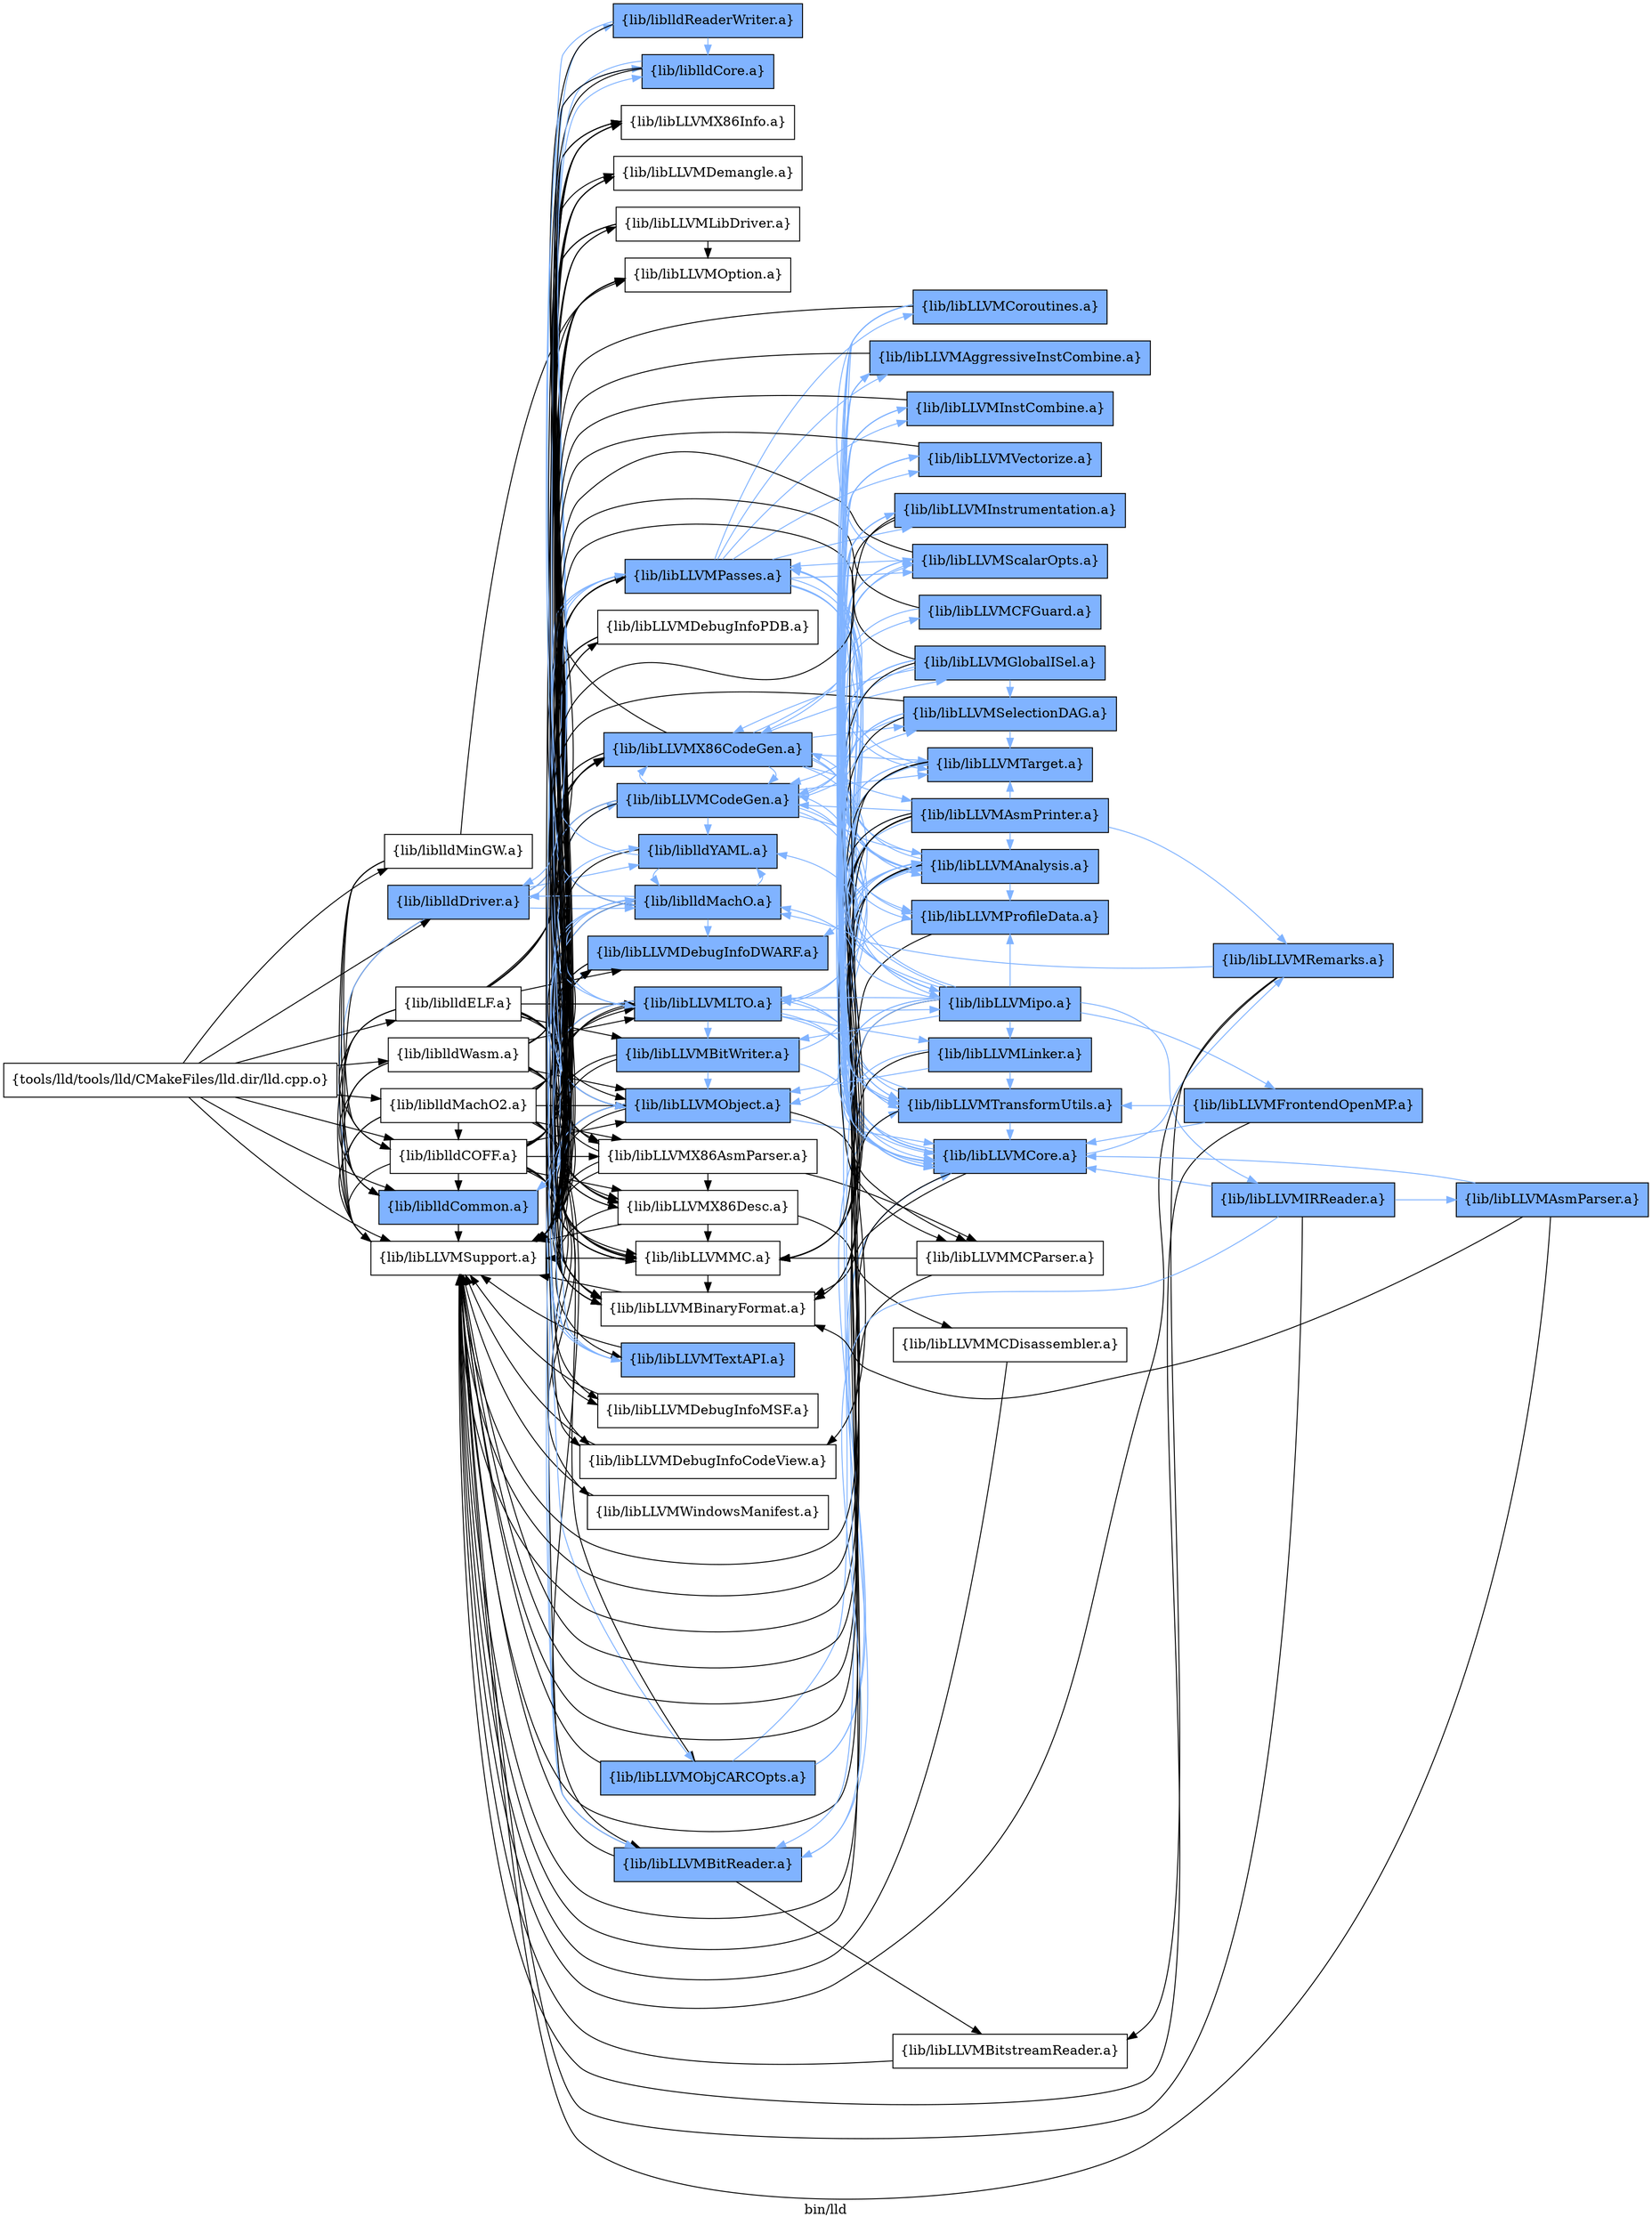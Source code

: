 digraph "bin/lld" {
	label="bin/lld";
	rankdir=LR;
	{ rank=same; Node0x556fdf2f4b48;  }
	{ rank=same; Node0x556fdf2ebfe8; Node0x556fdf2ea7d8; Node0x556fdf2ea1e8; Node0x556fdf2eb138; Node0x556fdf2eabe8; Node0x556fdf2ee518; Node0x556fdf2edde8; Node0x556fdf2eed38;  }
	{ rank=same; Node0x556fdf305a88; Node0x556fdf30f588; Node0x556fdf30dc38; Node0x556fdf2fd838; Node0x556fdf30e6d8; Node0x556fdf2f05e8; Node0x556fdf311d88; Node0x556fdf310ed8; Node0x556fdf30fe98; Node0x556fdf2fd2e8; Node0x556fdf30a308; Node0x556fdf312008; Node0x556fdf2f0f98; Node0x556fdf310b18; Node0x556fdf3105c8; Node0x556fdf30b348; Node0x556fdf2f9418; Node0x556fdf30e2c8; Node0x556fdf2ee7e8; Node0x556fdf2ecfd8; Node0x556fdf2ec9e8; Node0x556fdf2ed938; Node0x556fdf2faae8; Node0x556fdf309908; Node0x556fdf30a858; Node0x556fdf2f9c38;  }
	{ rank=same; Node0x556fdf3089b8; Node0x556fdf311b58; Node0x556fdf308648; Node0x556fdf2f96e8; Node0x556fdf30d8c8; Node0x556fdf30fbc8; Node0x556fdf2fb038; Node0x556fdf30ebd8; Node0x556fdf30d508; Node0x556fdf311838; Node0x556fdf309db8; Node0x556fdf310438; Node0x556fdf2fa728; Node0x556fdf2ed988; Node0x556fdf2fa598; Node0x556fdf2fb538; Node0x556fdf2ed578; Node0x556fdf309098; Node0x556fdf309598; Node0x556fdf3064d8;  }
	{ rank=same; Node0x556fdf311158; Node0x556fdf2ee3d8; Node0x556fdf2ed528;  }

	Node0x556fdf2f4b48 [shape=record,shape=box,group=0,label="{tools/lld/tools/lld/CMakeFiles/lld.dir/lld.cpp.o}"];
	Node0x556fdf2f4b48 -> Node0x556fdf2ebfe8;
	Node0x556fdf2f4b48 -> Node0x556fdf2ea7d8;
	Node0x556fdf2f4b48 -> Node0x556fdf2ea1e8;
	Node0x556fdf2f4b48 -> Node0x556fdf2eb138;
	Node0x556fdf2f4b48 -> Node0x556fdf2eabe8;
	Node0x556fdf2f4b48 -> Node0x556fdf2ee518;
	Node0x556fdf2f4b48 -> Node0x556fdf2edde8;
	Node0x556fdf2f4b48 -> Node0x556fdf2eed38;
	Node0x556fdf2ebfe8 [shape=record,shape=box,group=0,label="{lib/libLLVMSupport.a}"];
	Node0x556fdf2ebfe8 -> Node0x556fdf305a88;
	Node0x556fdf2ea7d8 [shape=record,shape=box,group=1,style=filled,fillcolor="0.600000 0.5 1",label="{lib/liblldCommon.a}"];
	Node0x556fdf2ea7d8 -> Node0x556fdf2ebfe8;
	Node0x556fdf2ea7d8 -> Node0x556fdf30f588;
	Node0x556fdf2ea7d8 -> Node0x556fdf30dc38[color="0.600000 0.5 1"];
	Node0x556fdf2ea7d8 -> Node0x556fdf2fd838[color="0.600000 0.5 1"];
	Node0x556fdf2ea7d8 -> Node0x556fdf305a88;
	Node0x556fdf2ea1e8 [shape=record,shape=box,group=0,label="{lib/liblldCOFF.a}"];
	Node0x556fdf2ea1e8 -> Node0x556fdf2ebfe8;
	Node0x556fdf2ea1e8 -> Node0x556fdf2ea7d8;
	Node0x556fdf2ea1e8 -> Node0x556fdf30f588;
	Node0x556fdf2ea1e8 -> Node0x556fdf30e6d8;
	Node0x556fdf2ea1e8 -> Node0x556fdf2f05e8;
	Node0x556fdf2ea1e8 -> Node0x556fdf311d88;
	Node0x556fdf2ea1e8 -> Node0x556fdf310ed8;
	Node0x556fdf2ea1e8 -> Node0x556fdf30fe98;
	Node0x556fdf2ea1e8 -> Node0x556fdf2fd2e8;
	Node0x556fdf2ea1e8 -> Node0x556fdf30a308;
	Node0x556fdf2ea1e8 -> Node0x556fdf312008;
	Node0x556fdf2ea1e8 -> Node0x556fdf2f0f98;
	Node0x556fdf2ea1e8 -> Node0x556fdf310b18;
	Node0x556fdf2ea1e8 -> Node0x556fdf3105c8;
	Node0x556fdf2ea1e8 -> Node0x556fdf30b348;
	Node0x556fdf2ea1e8 -> Node0x556fdf30dc38;
	Node0x556fdf2ea1e8 -> Node0x556fdf2f9418;
	Node0x556fdf2ea1e8 -> Node0x556fdf30e2c8;
	Node0x556fdf2ea1e8 -> Node0x556fdf305a88;
	Node0x556fdf2eb138 [shape=record,shape=box,group=1,style=filled,fillcolor="0.600000 0.5 1",label="{lib/liblldDriver.a}"];
	Node0x556fdf2eb138 -> Node0x556fdf2ebfe8;
	Node0x556fdf2eb138 -> Node0x556fdf2ea7d8[color="0.600000 0.5 1"];
	Node0x556fdf2eb138 -> Node0x556fdf30f588;
	Node0x556fdf2eb138 -> Node0x556fdf2ee7e8[color="0.600000 0.5 1"];
	Node0x556fdf2eb138 -> Node0x556fdf2ecfd8[color="0.600000 0.5 1"];
	Node0x556fdf2eb138 -> Node0x556fdf2ec9e8[color="0.600000 0.5 1"];
	Node0x556fdf2eb138 -> Node0x556fdf2ed938[color="0.600000 0.5 1"];
	Node0x556fdf2eabe8 [shape=record,shape=box,group=0,label="{lib/liblldELF.a}"];
	Node0x556fdf2eabe8 -> Node0x556fdf2ebfe8;
	Node0x556fdf2eabe8 -> Node0x556fdf2ea7d8;
	Node0x556fdf2eabe8 -> Node0x556fdf2ea1e8;
	Node0x556fdf2eabe8 -> Node0x556fdf30f588;
	Node0x556fdf2eabe8 -> Node0x556fdf30e6d8;
	Node0x556fdf2eabe8 -> Node0x556fdf311d88;
	Node0x556fdf2eabe8 -> Node0x556fdf310ed8;
	Node0x556fdf2eabe8 -> Node0x556fdf30fe98;
	Node0x556fdf2eabe8 -> Node0x556fdf2fd2e8;
	Node0x556fdf2eabe8 -> Node0x556fdf30a308;
	Node0x556fdf2eabe8 -> Node0x556fdf312008;
	Node0x556fdf2eabe8 -> Node0x556fdf30dc38;
	Node0x556fdf2eabe8 -> Node0x556fdf2f9418;
	Node0x556fdf2eabe8 -> Node0x556fdf2faae8;
	Node0x556fdf2eabe8 -> Node0x556fdf3105c8;
	Node0x556fdf2eabe8 -> Node0x556fdf305a88;
	Node0x556fdf2ee518 [shape=record,shape=box,group=0,label="{lib/liblldMachO2.a}"];
	Node0x556fdf2ee518 -> Node0x556fdf2ebfe8;
	Node0x556fdf2ee518 -> Node0x556fdf2ea7d8;
	Node0x556fdf2ee518 -> Node0x556fdf2ea1e8;
	Node0x556fdf2ee518 -> Node0x556fdf30f588;
	Node0x556fdf2ee518 -> Node0x556fdf30e6d8;
	Node0x556fdf2ee518 -> Node0x556fdf311d88;
	Node0x556fdf2ee518 -> Node0x556fdf310ed8;
	Node0x556fdf2ee518 -> Node0x556fdf30fe98;
	Node0x556fdf2ee518 -> Node0x556fdf2fd2e8;
	Node0x556fdf2ee518 -> Node0x556fdf30a308;
	Node0x556fdf2ee518 -> Node0x556fdf309908;
	Node0x556fdf2ee518 -> Node0x556fdf312008;
	Node0x556fdf2ee518 -> Node0x556fdf30a858;
	Node0x556fdf2ee518 -> Node0x556fdf30dc38;
	Node0x556fdf2ee518 -> Node0x556fdf2f9c38;
	Node0x556fdf2ee518 -> Node0x556fdf2f9418;
	Node0x556fdf2ee518 -> Node0x556fdf3105c8;
	Node0x556fdf2edde8 [shape=record,shape=box,group=0,label="{lib/liblldMinGW.a}"];
	Node0x556fdf2edde8 -> Node0x556fdf2ebfe8;
	Node0x556fdf2edde8 -> Node0x556fdf2ea7d8;
	Node0x556fdf2edde8 -> Node0x556fdf2ea1e8;
	Node0x556fdf2edde8 -> Node0x556fdf30f588;
	Node0x556fdf2eed38 [shape=record,shape=box,group=0,label="{lib/liblldWasm.a}"];
	Node0x556fdf2eed38 -> Node0x556fdf2ebfe8;
	Node0x556fdf2eed38 -> Node0x556fdf2ea7d8;
	Node0x556fdf2eed38 -> Node0x556fdf2ea1e8;
	Node0x556fdf2eed38 -> Node0x556fdf30f588;
	Node0x556fdf2eed38 -> Node0x556fdf30e6d8;
	Node0x556fdf2eed38 -> Node0x556fdf311d88;
	Node0x556fdf2eed38 -> Node0x556fdf310ed8;
	Node0x556fdf2eed38 -> Node0x556fdf30fe98;
	Node0x556fdf2eed38 -> Node0x556fdf2fd2e8;
	Node0x556fdf2eed38 -> Node0x556fdf30a308;
	Node0x556fdf2eed38 -> Node0x556fdf312008;
	Node0x556fdf2eed38 -> Node0x556fdf3105c8;
	Node0x556fdf2eed38 -> Node0x556fdf2f9418;
	Node0x556fdf30f588 [shape=record,shape=box,group=0,label="{lib/libLLVMOption.a}"];
	Node0x556fdf30f588 -> Node0x556fdf2ebfe8;
	Node0x556fdf30e6d8 [shape=record,shape=box,group=1,style=filled,fillcolor="0.600000 0.5 1",label="{lib/libLLVMX86CodeGen.a}"];
	Node0x556fdf30e6d8 -> Node0x556fdf2ebfe8;
	Node0x556fdf30e6d8 -> Node0x556fdf30ebd8[color="0.600000 0.5 1"];
	Node0x556fdf30e6d8 -> Node0x556fdf310ed8;
	Node0x556fdf30e6d8 -> Node0x556fdf30fe98;
	Node0x556fdf30e6d8 -> Node0x556fdf2fd838[color="0.600000 0.5 1"];
	Node0x556fdf30e6d8 -> Node0x556fdf3105c8;
	Node0x556fdf30e6d8 -> Node0x556fdf311b58[color="0.600000 0.5 1"];
	Node0x556fdf30e6d8 -> Node0x556fdf2f96e8[color="0.600000 0.5 1"];
	Node0x556fdf30e6d8 -> Node0x556fdf30d8c8[color="0.600000 0.5 1"];
	Node0x556fdf30e6d8 -> Node0x556fdf3089b8[color="0.600000 0.5 1"];
	Node0x556fdf30e6d8 -> Node0x556fdf30d508[color="0.600000 0.5 1"];
	Node0x556fdf30e6d8 -> Node0x556fdf311838[color="0.600000 0.5 1"];
	Node0x556fdf30e6d8 -> Node0x556fdf30fbc8[color="0.600000 0.5 1"];
	Node0x556fdf30e6d8 -> Node0x556fdf308648[color="0.600000 0.5 1"];
	Node0x556fdf2f05e8 [shape=record,shape=box,group=0,label="{lib/libLLVMLibDriver.a}"];
	Node0x556fdf2f05e8 -> Node0x556fdf2ebfe8;
	Node0x556fdf2f05e8 -> Node0x556fdf30f588;
	Node0x556fdf2f05e8 -> Node0x556fdf30a308;
	Node0x556fdf2f05e8 -> Node0x556fdf30a858;
	Node0x556fdf2f05e8 -> Node0x556fdf312008;
	Node0x556fdf311d88 [shape=record,shape=box,group=0,label="{lib/libLLVMX86AsmParser.a}"];
	Node0x556fdf311d88 -> Node0x556fdf2ebfe8;
	Node0x556fdf311d88 -> Node0x556fdf310ed8;
	Node0x556fdf311d88 -> Node0x556fdf30fe98;
	Node0x556fdf311d88 -> Node0x556fdf309db8;
	Node0x556fdf311d88 -> Node0x556fdf3105c8;
	Node0x556fdf310ed8 [shape=record,shape=box,group=0,label="{lib/libLLVMX86Desc.a}"];
	Node0x556fdf310ed8 -> Node0x556fdf2ebfe8;
	Node0x556fdf310ed8 -> Node0x556fdf3105c8;
	Node0x556fdf310ed8 -> Node0x556fdf310438;
	Node0x556fdf310ed8 -> Node0x556fdf30fe98;
	Node0x556fdf310ed8 -> Node0x556fdf312008;
	Node0x556fdf30fe98 [shape=record,shape=box,group=0,label="{lib/libLLVMX86Info.a}"];
	Node0x556fdf30fe98 -> Node0x556fdf2ebfe8;
	Node0x556fdf2fd2e8 [shape=record,shape=box,group=1,style=filled,fillcolor="0.600000 0.5 1",label="{lib/libLLVMLTO.a}"];
	Node0x556fdf2fd2e8 -> Node0x556fdf2ebfe8;
	Node0x556fdf2fd2e8 -> Node0x556fdf2fa728[color="0.600000 0.5 1"];
	Node0x556fdf2fd2e8 -> Node0x556fdf2faae8[color="0.600000 0.5 1"];
	Node0x556fdf2fd2e8 -> Node0x556fdf2ed988[color="0.600000 0.5 1"];
	Node0x556fdf2fd2e8 -> Node0x556fdf3089b8[color="0.600000 0.5 1"];
	Node0x556fdf2fd2e8 -> Node0x556fdf30a308[color="0.600000 0.5 1"];
	Node0x556fdf2fd2e8 -> Node0x556fdf30a858[color="0.600000 0.5 1"];
	Node0x556fdf2fd2e8 -> Node0x556fdf311b58[color="0.600000 0.5 1"];
	Node0x556fdf2fd2e8 -> Node0x556fdf2f96e8[color="0.600000 0.5 1"];
	Node0x556fdf2fd2e8 -> Node0x556fdf2f9418[color="0.600000 0.5 1"];
	Node0x556fdf2fd2e8 -> Node0x556fdf308648[color="0.600000 0.5 1"];
	Node0x556fdf2fd2e8 -> Node0x556fdf3105c8;
	Node0x556fdf30a308 [shape=record,shape=box,group=1,style=filled,fillcolor="0.600000 0.5 1",label="{lib/libLLVMObject.a}"];
	Node0x556fdf30a308 -> Node0x556fdf2ebfe8;
	Node0x556fdf30a308 -> Node0x556fdf311b58[color="0.600000 0.5 1"];
	Node0x556fdf30a308 -> Node0x556fdf312008;
	Node0x556fdf30a308 -> Node0x556fdf3105c8;
	Node0x556fdf30a308 -> Node0x556fdf30a858[color="0.600000 0.5 1"];
	Node0x556fdf30a308 -> Node0x556fdf309db8;
	Node0x556fdf30a308 -> Node0x556fdf309908[color="0.600000 0.5 1"];
	Node0x556fdf312008 [shape=record,shape=box,group=0,label="{lib/libLLVMBinaryFormat.a}"];
	Node0x556fdf312008 -> Node0x556fdf2ebfe8;
	Node0x556fdf2f0f98 [shape=record,shape=box,group=0,label="{lib/libLLVMDebugInfoPDB.a}"];
	Node0x556fdf2f0f98 -> Node0x556fdf2ebfe8;
	Node0x556fdf2f0f98 -> Node0x556fdf30e2c8;
	Node0x556fdf2f0f98 -> Node0x556fdf310b18;
	Node0x556fdf2f0f98 -> Node0x556fdf30a308;
	Node0x556fdf2f0f98 -> Node0x556fdf312008;
	Node0x556fdf310b18 [shape=record,shape=box,group=0,label="{lib/libLLVMDebugInfoCodeView.a}"];
	Node0x556fdf310b18 -> Node0x556fdf2ebfe8;
	Node0x556fdf3105c8 [shape=record,shape=box,group=0,label="{lib/libLLVMMC.a}"];
	Node0x556fdf3105c8 -> Node0x556fdf2ebfe8;
	Node0x556fdf3105c8 -> Node0x556fdf312008;
	Node0x556fdf30b348 [shape=record,shape=box,group=0,label="{lib/libLLVMWindowsManifest.a}"];
	Node0x556fdf30b348 -> Node0x556fdf2ebfe8;
	Node0x556fdf30dc38 [shape=record,shape=box,group=1,style=filled,fillcolor="0.600000 0.5 1",label="{lib/libLLVMDebugInfoDWARF.a}"];
	Node0x556fdf30dc38 -> Node0x556fdf2ebfe8;
	Node0x556fdf30dc38 -> Node0x556fdf30a308[color="0.600000 0.5 1"];
	Node0x556fdf30dc38 -> Node0x556fdf312008;
	Node0x556fdf30dc38 -> Node0x556fdf3105c8;
	Node0x556fdf2f9418 [shape=record,shape=box,group=1,style=filled,fillcolor="0.600000 0.5 1",label="{lib/libLLVMPasses.a}"];
	Node0x556fdf2f9418 -> Node0x556fdf2ebfe8;
	Node0x556fdf2f9418 -> Node0x556fdf2f96e8[color="0.600000 0.5 1"];
	Node0x556fdf2f9418 -> Node0x556fdf2f9c38[color="0.600000 0.5 1"];
	Node0x556fdf2f9418 -> Node0x556fdf2fa598[color="0.600000 0.5 1"];
	Node0x556fdf2f9418 -> Node0x556fdf2fd2e8[color="0.600000 0.5 1"];
	Node0x556fdf2f9418 -> Node0x556fdf2fa728[color="0.600000 0.5 1"];
	Node0x556fdf2f9418 -> Node0x556fdf2fb038[color="0.600000 0.5 1"];
	Node0x556fdf2f9418 -> Node0x556fdf2fb538[color="0.600000 0.5 1"];
	Node0x556fdf2f9418 -> Node0x556fdf2ed578[color="0.600000 0.5 1"];
	Node0x556fdf2f9418 -> Node0x556fdf309098[color="0.600000 0.5 1"];
	Node0x556fdf2f9418 -> Node0x556fdf309598[color="0.600000 0.5 1"];
	Node0x556fdf2f9418 -> Node0x556fdf308648[color="0.600000 0.5 1"];
	Node0x556fdf2f9418 -> Node0x556fdf3089b8[color="0.600000 0.5 1"];
	Node0x556fdf2f9418 -> Node0x556fdf311b58[color="0.600000 0.5 1"];
	Node0x556fdf2fd838 [shape=record,shape=box,group=1,style=filled,fillcolor="0.600000 0.5 1",label="{lib/libLLVMCodeGen.a}"];
	Node0x556fdf2fd838 -> Node0x556fdf2ebfe8;
	Node0x556fdf2fd838 -> Node0x556fdf3089b8[color="0.600000 0.5 1"];
	Node0x556fdf2fd838 -> Node0x556fdf311b58[color="0.600000 0.5 1"];
	Node0x556fdf2fd838 -> Node0x556fdf30e6d8[color="0.600000 0.5 1"];
	Node0x556fdf2fd838 -> Node0x556fdf3105c8;
	Node0x556fdf2fd838 -> Node0x556fdf308648[color="0.600000 0.5 1"];
	Node0x556fdf2fd838 -> Node0x556fdf2f96e8[color="0.600000 0.5 1"];
	Node0x556fdf2fd838 -> Node0x556fdf2ee7e8[color="0.600000 0.5 1"];
	Node0x556fdf2fd838 -> Node0x556fdf2ec9e8[color="0.600000 0.5 1"];
	Node0x556fdf2fd838 -> Node0x556fdf30d8c8[color="0.600000 0.5 1"];
	Node0x556fdf2fd838 -> Node0x556fdf30fbc8[color="0.600000 0.5 1"];
	Node0x556fdf2fd838 -> Node0x556fdf2fb038[color="0.600000 0.5 1"];
	Node0x556fdf305a88 [shape=record,shape=box,group=0,label="{lib/libLLVMDemangle.a}"];
	Node0x556fdf30e2c8 [shape=record,shape=box,group=0,label="{lib/libLLVMDebugInfoMSF.a}"];
	Node0x556fdf30e2c8 -> Node0x556fdf2ebfe8;
	Node0x556fdf2ee7e8 [shape=record,shape=box,group=1,style=filled,fillcolor="0.600000 0.5 1",label="{lib/liblldMachO.a}"];
	Node0x556fdf2ee7e8 -> Node0x556fdf2ebfe8;
	Node0x556fdf2ee7e8 -> Node0x556fdf2ea7d8[color="0.600000 0.5 1"];
	Node0x556fdf2ee7e8 -> Node0x556fdf2ed938[color="0.600000 0.5 1"];
	Node0x556fdf2ee7e8 -> Node0x556fdf305a88;
	Node0x556fdf2ee7e8 -> Node0x556fdf2eb138[color="0.600000 0.5 1"];
	Node0x556fdf2ee7e8 -> Node0x556fdf30a308[color="0.600000 0.5 1"];
	Node0x556fdf2ee7e8 -> Node0x556fdf309908[color="0.600000 0.5 1"];
	Node0x556fdf2ee7e8 -> Node0x556fdf30dc38[color="0.600000 0.5 1"];
	Node0x556fdf2ee7e8 -> Node0x556fdf2ec9e8[color="0.600000 0.5 1"];
	Node0x556fdf2ecfd8 [shape=record,shape=box,group=1,style=filled,fillcolor="0.600000 0.5 1",label="{lib/liblldReaderWriter.a}"];
	Node0x556fdf2ecfd8 -> Node0x556fdf2ebfe8;
	Node0x556fdf2ecfd8 -> Node0x556fdf2ed938[color="0.600000 0.5 1"];
	Node0x556fdf2ecfd8 -> Node0x556fdf30a308[color="0.600000 0.5 1"];
	Node0x556fdf2ec9e8 [shape=record,shape=box,group=1,style=filled,fillcolor="0.600000 0.5 1",label="{lib/liblldYAML.a}"];
	Node0x556fdf2ec9e8 -> Node0x556fdf2ebfe8;
	Node0x556fdf2ec9e8 -> Node0x556fdf2ee7e8[color="0.600000 0.5 1"];
	Node0x556fdf2ec9e8 -> Node0x556fdf2ed938[color="0.600000 0.5 1"];
	Node0x556fdf2ed938 [shape=record,shape=box,group=1,style=filled,fillcolor="0.600000 0.5 1",label="{lib/liblldCore.a}"];
	Node0x556fdf2ed938 -> Node0x556fdf2ebfe8;
	Node0x556fdf2ed938 -> Node0x556fdf312008;
	Node0x556fdf2ed938 -> Node0x556fdf2eb138[color="0.600000 0.5 1"];
	Node0x556fdf2faae8 [shape=record,shape=box,group=1,style=filled,fillcolor="0.600000 0.5 1",label="{lib/libLLVMBitWriter.a}"];
	Node0x556fdf2faae8 -> Node0x556fdf2ebfe8;
	Node0x556fdf2faae8 -> Node0x556fdf3089b8[color="0.600000 0.5 1"];
	Node0x556fdf2faae8 -> Node0x556fdf30a308[color="0.600000 0.5 1"];
	Node0x556fdf2faae8 -> Node0x556fdf3105c8;
	Node0x556fdf2faae8 -> Node0x556fdf311b58[color="0.600000 0.5 1"];
	Node0x556fdf309908 [shape=record,shape=box,group=1,style=filled,fillcolor="0.600000 0.5 1",label="{lib/libLLVMTextAPI.a}"];
	Node0x556fdf309908 -> Node0x556fdf2ebfe8;
	Node0x556fdf309908 -> Node0x556fdf2ee7e8[color="0.600000 0.5 1"];
	Node0x556fdf309908 -> Node0x556fdf2ec9e8[color="0.600000 0.5 1"];
	Node0x556fdf30a858 [shape=record,shape=box,group=1,style=filled,fillcolor="0.600000 0.5 1",label="{lib/libLLVMBitReader.a}"];
	Node0x556fdf30a858 -> Node0x556fdf2ebfe8;
	Node0x556fdf30a858 -> Node0x556fdf311b58[color="0.600000 0.5 1"];
	Node0x556fdf30a858 -> Node0x556fdf3064d8;
	Node0x556fdf2f9c38 [shape=record,shape=box,group=1,style=filled,fillcolor="0.600000 0.5 1",label="{lib/libLLVMObjCARCOpts.a}"];
	Node0x556fdf2f9c38 -> Node0x556fdf2ebfe8;
	Node0x556fdf2f9c38 -> Node0x556fdf308648[color="0.600000 0.5 1"];
	Node0x556fdf2f9c38 -> Node0x556fdf3089b8[color="0.600000 0.5 1"];
	Node0x556fdf2f9c38 -> Node0x556fdf311b58[color="0.600000 0.5 1"];
	Node0x556fdf30ebd8 [shape=record,shape=box,group=1,style=filled,fillcolor="0.600000 0.5 1",label="{lib/libLLVMAsmPrinter.a}"];
	Node0x556fdf30ebd8 -> Node0x556fdf2ebfe8;
	Node0x556fdf30ebd8 -> Node0x556fdf2f96e8[color="0.600000 0.5 1"];
	Node0x556fdf30ebd8 -> Node0x556fdf2fd838[color="0.600000 0.5 1"];
	Node0x556fdf30ebd8 -> Node0x556fdf3089b8[color="0.600000 0.5 1"];
	Node0x556fdf30ebd8 -> Node0x556fdf3105c8;
	Node0x556fdf30ebd8 -> Node0x556fdf311b58[color="0.600000 0.5 1"];
	Node0x556fdf30ebd8 -> Node0x556fdf312008;
	Node0x556fdf30ebd8 -> Node0x556fdf311158[color="0.600000 0.5 1"];
	Node0x556fdf30ebd8 -> Node0x556fdf309db8;
	Node0x556fdf30ebd8 -> Node0x556fdf30dc38[color="0.600000 0.5 1"];
	Node0x556fdf30ebd8 -> Node0x556fdf310b18;
	Node0x556fdf311b58 [shape=record,shape=box,group=1,style=filled,fillcolor="0.600000 0.5 1",label="{lib/libLLVMCore.a}"];
	Node0x556fdf311b58 -> Node0x556fdf2ebfe8;
	Node0x556fdf311b58 -> Node0x556fdf2fd838[color="0.600000 0.5 1"];
	Node0x556fdf311b58 -> Node0x556fdf312008;
	Node0x556fdf311b58 -> Node0x556fdf311158[color="0.600000 0.5 1"];
	Node0x556fdf311b58 -> Node0x556fdf3089b8[color="0.600000 0.5 1"];
	Node0x556fdf311b58 -> Node0x556fdf2fd2e8[color="0.600000 0.5 1"];
	Node0x556fdf311b58 -> Node0x556fdf2f9418[color="0.600000 0.5 1"];
	Node0x556fdf2f96e8 [shape=record,shape=box,group=1,style=filled,fillcolor="0.600000 0.5 1",label="{lib/libLLVMTarget.a}"];
	Node0x556fdf2f96e8 -> Node0x556fdf2ebfe8;
	Node0x556fdf2f96e8 -> Node0x556fdf3105c8;
	Node0x556fdf2f96e8 -> Node0x556fdf311b58[color="0.600000 0.5 1"];
	Node0x556fdf2f96e8 -> Node0x556fdf3089b8[color="0.600000 0.5 1"];
	Node0x556fdf30d8c8 [shape=record,shape=box,group=1,style=filled,fillcolor="0.600000 0.5 1",label="{lib/libLLVMSelectionDAG.a}"];
	Node0x556fdf30d8c8 -> Node0x556fdf2ebfe8;
	Node0x556fdf30d8c8 -> Node0x556fdf2fd838[color="0.600000 0.5 1"];
	Node0x556fdf30d8c8 -> Node0x556fdf3089b8[color="0.600000 0.5 1"];
	Node0x556fdf30d8c8 -> Node0x556fdf311b58[color="0.600000 0.5 1"];
	Node0x556fdf30d8c8 -> Node0x556fdf3105c8;
	Node0x556fdf30d8c8 -> Node0x556fdf2f96e8[color="0.600000 0.5 1"];
	Node0x556fdf30d8c8 -> Node0x556fdf308648[color="0.600000 0.5 1"];
	Node0x556fdf3089b8 [shape=record,shape=box,group=1,style=filled,fillcolor="0.600000 0.5 1",label="{lib/libLLVMAnalysis.a}"];
	Node0x556fdf3089b8 -> Node0x556fdf2ebfe8;
	Node0x556fdf3089b8 -> Node0x556fdf30e6d8[color="0.600000 0.5 1"];
	Node0x556fdf3089b8 -> Node0x556fdf311b58[color="0.600000 0.5 1"];
	Node0x556fdf3089b8 -> Node0x556fdf2f9418[color="0.600000 0.5 1"];
	Node0x556fdf3089b8 -> Node0x556fdf30fbc8[color="0.600000 0.5 1"];
	Node0x556fdf3089b8 -> Node0x556fdf312008;
	Node0x556fdf3089b8 -> Node0x556fdf30a308[color="0.600000 0.5 1"];
	Node0x556fdf30d508 [shape=record,shape=box,group=1,style=filled,fillcolor="0.600000 0.5 1",label="{lib/libLLVMGlobalISel.a}"];
	Node0x556fdf30d508 -> Node0x556fdf2ebfe8;
	Node0x556fdf30d508 -> Node0x556fdf2fd838[color="0.600000 0.5 1"];
	Node0x556fdf30d508 -> Node0x556fdf311b58[color="0.600000 0.5 1"];
	Node0x556fdf30d508 -> Node0x556fdf2f96e8[color="0.600000 0.5 1"];
	Node0x556fdf30d508 -> Node0x556fdf30d8c8[color="0.600000 0.5 1"];
	Node0x556fdf30d508 -> Node0x556fdf308648[color="0.600000 0.5 1"];
	Node0x556fdf30d508 -> Node0x556fdf3089b8[color="0.600000 0.5 1"];
	Node0x556fdf30d508 -> Node0x556fdf3105c8;
	Node0x556fdf30d508 -> Node0x556fdf30e6d8[color="0.600000 0.5 1"];
	Node0x556fdf311838 [shape=record,shape=box,group=1,style=filled,fillcolor="0.600000 0.5 1",label="{lib/libLLVMCFGuard.a}"];
	Node0x556fdf311838 -> Node0x556fdf2ebfe8;
	Node0x556fdf311838 -> Node0x556fdf311b58[color="0.600000 0.5 1"];
	Node0x556fdf30fbc8 [shape=record,shape=box,group=1,style=filled,fillcolor="0.600000 0.5 1",label="{lib/libLLVMProfileData.a}"];
	Node0x556fdf30fbc8 -> Node0x556fdf2ebfe8;
	Node0x556fdf30fbc8 -> Node0x556fdf311b58[color="0.600000 0.5 1"];
	Node0x556fdf308648 [shape=record,shape=box,group=1,style=filled,fillcolor="0.600000 0.5 1",label="{lib/libLLVMTransformUtils.a}"];
	Node0x556fdf308648 -> Node0x556fdf2ebfe8;
	Node0x556fdf308648 -> Node0x556fdf311b58[color="0.600000 0.5 1"];
	Node0x556fdf308648 -> Node0x556fdf3089b8[color="0.600000 0.5 1"];
	Node0x556fdf308648 -> Node0x556fdf2fd2e8[color="0.600000 0.5 1"];
	Node0x556fdf308648 -> Node0x556fdf2f9418[color="0.600000 0.5 1"];
	Node0x556fdf311158 [shape=record,shape=box,group=1,style=filled,fillcolor="0.600000 0.5 1",label="{lib/libLLVMRemarks.a}"];
	Node0x556fdf311158 -> Node0x556fdf2ebfe8;
	Node0x556fdf311158 -> Node0x556fdf3064d8;
	Node0x556fdf311158 -> Node0x556fdf2ee7e8[color="0.600000 0.5 1"];
	Node0x556fdf309db8 [shape=record,shape=box,group=0,label="{lib/libLLVMMCParser.a}"];
	Node0x556fdf309db8 -> Node0x556fdf2ebfe8;
	Node0x556fdf309db8 -> Node0x556fdf3105c8;
	Node0x556fdf310438 [shape=record,shape=box,group=0,label="{lib/libLLVMMCDisassembler.a}"];
	Node0x556fdf310438 -> Node0x556fdf2ebfe8;
	Node0x556fdf2fa728 [shape=record,shape=box,group=1,style=filled,fillcolor="0.600000 0.5 1",label="{lib/libLLVMipo.a}"];
	Node0x556fdf2fa728 -> Node0x556fdf2ebfe8;
	Node0x556fdf2fa728 -> Node0x556fdf308648[color="0.600000 0.5 1"];
	Node0x556fdf2fa728 -> Node0x556fdf3089b8[color="0.600000 0.5 1"];
	Node0x556fdf2fa728 -> Node0x556fdf311b58[color="0.600000 0.5 1"];
	Node0x556fdf2fa728 -> Node0x556fdf2ed988[color="0.600000 0.5 1"];
	Node0x556fdf2fa728 -> Node0x556fdf2ee3d8[color="0.600000 0.5 1"];
	Node0x556fdf2fa728 -> Node0x556fdf30a858[color="0.600000 0.5 1"];
	Node0x556fdf2fa728 -> Node0x556fdf2fd2e8[color="0.600000 0.5 1"];
	Node0x556fdf2fa728 -> Node0x556fdf2ee7e8[color="0.600000 0.5 1"];
	Node0x556fdf2fa728 -> Node0x556fdf2ec9e8[color="0.600000 0.5 1"];
	Node0x556fdf2fa728 -> Node0x556fdf2ed528[color="0.600000 0.5 1"];
	Node0x556fdf2fa728 -> Node0x556fdf2fb038[color="0.600000 0.5 1"];
	Node0x556fdf2fa728 -> Node0x556fdf2fb538[color="0.600000 0.5 1"];
	Node0x556fdf2fa728 -> Node0x556fdf2ed578[color="0.600000 0.5 1"];
	Node0x556fdf2fa728 -> Node0x556fdf309098[color="0.600000 0.5 1"];
	Node0x556fdf2fa728 -> Node0x556fdf309598[color="0.600000 0.5 1"];
	Node0x556fdf2fa728 -> Node0x556fdf30fbc8[color="0.600000 0.5 1"];
	Node0x556fdf2fa728 -> Node0x556fdf2f9418[color="0.600000 0.5 1"];
	Node0x556fdf2fa728 -> Node0x556fdf2faae8[color="0.600000 0.5 1"];
	Node0x556fdf2ed988 [shape=record,shape=box,group=1,style=filled,fillcolor="0.600000 0.5 1",label="{lib/libLLVMLinker.a}"];
	Node0x556fdf2ed988 -> Node0x556fdf2ebfe8;
	Node0x556fdf2ed988 -> Node0x556fdf308648[color="0.600000 0.5 1"];
	Node0x556fdf2ed988 -> Node0x556fdf30a308[color="0.600000 0.5 1"];
	Node0x556fdf2ed988 -> Node0x556fdf311b58[color="0.600000 0.5 1"];
	Node0x556fdf2fb038 [shape=record,shape=box,group=1,style=filled,fillcolor="0.600000 0.5 1",label="{lib/libLLVMScalarOpts.a}"];
	Node0x556fdf2fb038 -> Node0x556fdf2ebfe8;
	Node0x556fdf2fb038 -> Node0x556fdf308648[color="0.600000 0.5 1"];
	Node0x556fdf2fb038 -> Node0x556fdf3089b8[color="0.600000 0.5 1"];
	Node0x556fdf2fb038 -> Node0x556fdf311b58[color="0.600000 0.5 1"];
	Node0x556fdf2fb038 -> Node0x556fdf30e6d8[color="0.600000 0.5 1"];
	Node0x556fdf2fb038 -> Node0x556fdf2f9418[color="0.600000 0.5 1"];
	Node0x556fdf2fa598 [shape=record,shape=box,group=1,style=filled,fillcolor="0.600000 0.5 1",label="{lib/libLLVMCoroutines.a}"];
	Node0x556fdf2fa598 -> Node0x556fdf2ebfe8;
	Node0x556fdf2fa598 -> Node0x556fdf2fb038[color="0.600000 0.5 1"];
	Node0x556fdf2fa598 -> Node0x556fdf311b58[color="0.600000 0.5 1"];
	Node0x556fdf2fa598 -> Node0x556fdf2fa728[color="0.600000 0.5 1"];
	Node0x556fdf2fa598 -> Node0x556fdf308648[color="0.600000 0.5 1"];
	Node0x556fdf2fa598 -> Node0x556fdf3089b8[color="0.600000 0.5 1"];
	Node0x556fdf2fb538 [shape=record,shape=box,group=1,style=filled,fillcolor="0.600000 0.5 1",label="{lib/libLLVMAggressiveInstCombine.a}"];
	Node0x556fdf2fb538 -> Node0x556fdf2ebfe8;
	Node0x556fdf2fb538 -> Node0x556fdf308648[color="0.600000 0.5 1"];
	Node0x556fdf2fb538 -> Node0x556fdf3089b8[color="0.600000 0.5 1"];
	Node0x556fdf2fb538 -> Node0x556fdf311b58[color="0.600000 0.5 1"];
	Node0x556fdf2ed578 [shape=record,shape=box,group=1,style=filled,fillcolor="0.600000 0.5 1",label="{lib/libLLVMInstCombine.a}"];
	Node0x556fdf2ed578 -> Node0x556fdf2ebfe8;
	Node0x556fdf2ed578 -> Node0x556fdf308648[color="0.600000 0.5 1"];
	Node0x556fdf2ed578 -> Node0x556fdf3089b8[color="0.600000 0.5 1"];
	Node0x556fdf2ed578 -> Node0x556fdf311b58[color="0.600000 0.5 1"];
	Node0x556fdf309098 [shape=record,shape=box,group=1,style=filled,fillcolor="0.600000 0.5 1",label="{lib/libLLVMVectorize.a}"];
	Node0x556fdf309098 -> Node0x556fdf2ebfe8;
	Node0x556fdf309098 -> Node0x556fdf308648[color="0.600000 0.5 1"];
	Node0x556fdf309098 -> Node0x556fdf3089b8[color="0.600000 0.5 1"];
	Node0x556fdf309098 -> Node0x556fdf311b58[color="0.600000 0.5 1"];
	Node0x556fdf309598 [shape=record,shape=box,group=1,style=filled,fillcolor="0.600000 0.5 1",label="{lib/libLLVMInstrumentation.a}"];
	Node0x556fdf309598 -> Node0x556fdf2ebfe8;
	Node0x556fdf309598 -> Node0x556fdf308648[color="0.600000 0.5 1"];
	Node0x556fdf309598 -> Node0x556fdf3089b8[color="0.600000 0.5 1"];
	Node0x556fdf309598 -> Node0x556fdf3105c8;
	Node0x556fdf309598 -> Node0x556fdf311b58[color="0.600000 0.5 1"];
	Node0x556fdf309598 -> Node0x556fdf30fbc8[color="0.600000 0.5 1"];
	Node0x556fdf2ee3d8 [shape=record,shape=box,group=1,style=filled,fillcolor="0.600000 0.5 1",label="{lib/libLLVMIRReader.a}"];
	Node0x556fdf2ee3d8 -> Node0x556fdf2ebfe8;
	Node0x556fdf2ee3d8 -> Node0x556fdf30c608[color="0.600000 0.5 1"];
	Node0x556fdf2ee3d8 -> Node0x556fdf30a858[color="0.600000 0.5 1"];
	Node0x556fdf2ee3d8 -> Node0x556fdf311b58[color="0.600000 0.5 1"];
	Node0x556fdf2ed528 [shape=record,shape=box,group=1,style=filled,fillcolor="0.600000 0.5 1",label="{lib/libLLVMFrontendOpenMP.a}"];
	Node0x556fdf2ed528 -> Node0x556fdf2ebfe8;
	Node0x556fdf2ed528 -> Node0x556fdf308648[color="0.600000 0.5 1"];
	Node0x556fdf2ed528 -> Node0x556fdf311b58[color="0.600000 0.5 1"];
	Node0x556fdf30c608 [shape=record,shape=box,group=1,style=filled,fillcolor="0.600000 0.5 1",label="{lib/libLLVMAsmParser.a}"];
	Node0x556fdf30c608 -> Node0x556fdf2ebfe8;
	Node0x556fdf30c608 -> Node0x556fdf311b58[color="0.600000 0.5 1"];
	Node0x556fdf30c608 -> Node0x556fdf312008;
	Node0x556fdf3064d8 [shape=record,shape=box,group=0,label="{lib/libLLVMBitstreamReader.a}"];
	Node0x556fdf3064d8 -> Node0x556fdf2ebfe8;
}
